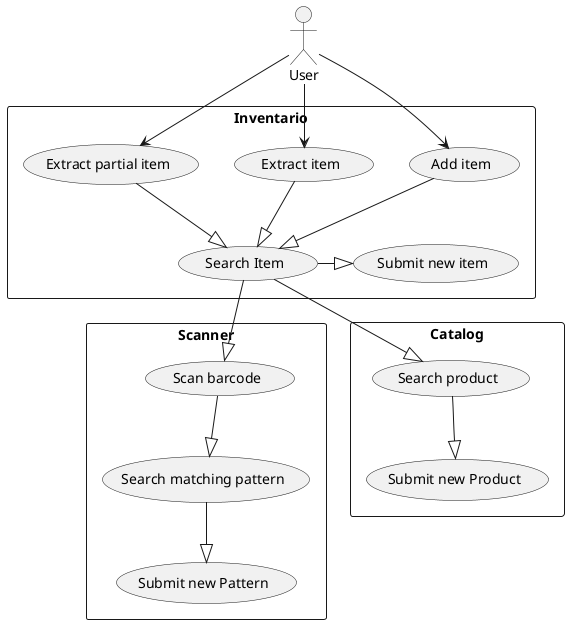 @startuml
actor User

rectangle Inventario {
  usecase AddItem as "Add item"
  usecase NewItem as "Submit new item"
  usecase ExtractItem as "Extract item"
  usecase ExtractPartialItem as "Extract partial item"
  usecase SearchItem as "Search Item"

  (SearchItem) -|> (NewItem)

}

rectangle Scanner {
  usecase Scan as "Scan barcode"
  usecase SearchPattern as "Search matching pattern"
  usecase NewPattern as "Submit new Pattern"

  (Scan) --|> (SearchPattern)
  (SearchPattern) --|> (NewPattern)
}

rectangle Catalog {
  usecase NewProduct as "Submit new Product"
  usecase SearchProduct as "Search product"
  (SearchProduct) --|> (NewProduct)
}

(SearchItem) --|> (SearchProduct)


(ExtractItem) --|> (SearchItem)
(ExtractPartialItem) --|> (SearchItem)
(AddItem) --|> (SearchItem)
(SearchItem) --|> (Scan)

User --> (AddItem)
User --> (ExtractItem)
User --> (ExtractPartialItem)

@enduml
